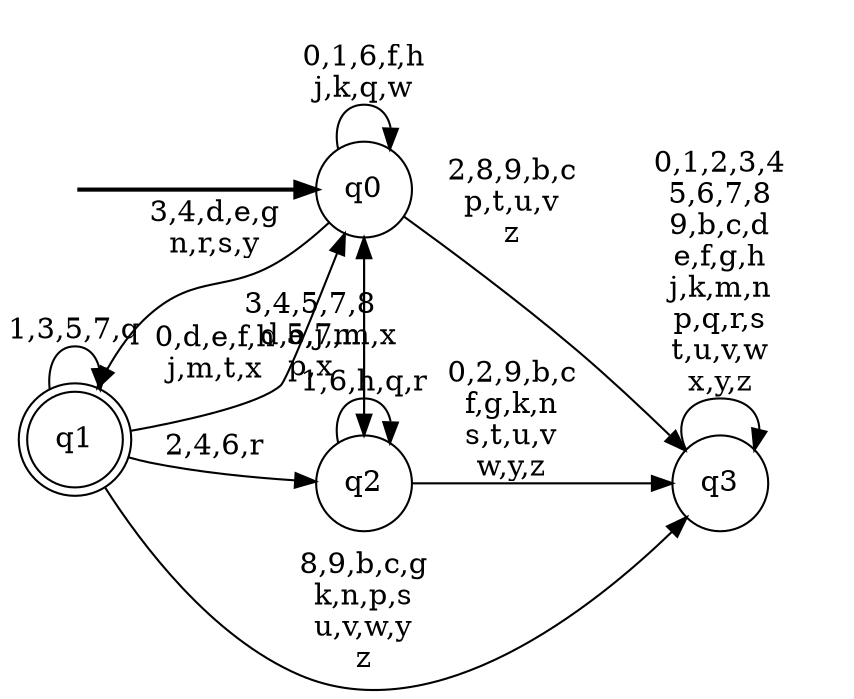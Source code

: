 digraph DFA {
__start0 [style = invis, shape = none, label = "", width = 0, height = 0];

rankdir=LR;
size="8,5";

s0 [style="filled", color="black", fillcolor="white" shape="circle", label="q0"];
s1 [style="rounded,filled", color="black", fillcolor="white" shape="doublecircle", label="q1"];
s2 [style="filled", color="black", fillcolor="white" shape="circle", label="q2"];
s3 [style="filled", color="black", fillcolor="white" shape="circle", label="q3"];
subgraph cluster_main { 
	graph [pad=".75", ranksep="0.15", nodesep="0.15"];
	 style=invis; 
	__start0 -> s0 [penwidth=2];
}
s0 -> s0 [label="0,1,6,f,h\nj,k,q,w"];
s0 -> s1 [label="3,4,d,e,g\nn,r,s,y"];
s0 -> s2 [label="5,7,m,x"];
s0 -> s3 [label="2,8,9,b,c\np,t,u,v\nz"];
s1 -> s0 [label="0,d,e,f,h\nj,m,t,x"];
s1 -> s1 [label="1,3,5,7,q"];
s1 -> s2 [label="2,4,6,r"];
s1 -> s3 [label="8,9,b,c,g\nk,n,p,s\nu,v,w,y\nz"];
s2 -> s0 [label="3,4,5,7,8\nd,e,j,m\np,x"];
s2 -> s2 [label="1,6,h,q,r"];
s2 -> s3 [label="0,2,9,b,c\nf,g,k,n\ns,t,u,v\nw,y,z"];
s3 -> s3 [label="0,1,2,3,4\n5,6,7,8\n9,b,c,d\ne,f,g,h\nj,k,m,n\np,q,r,s\nt,u,v,w\nx,y,z"];

}
